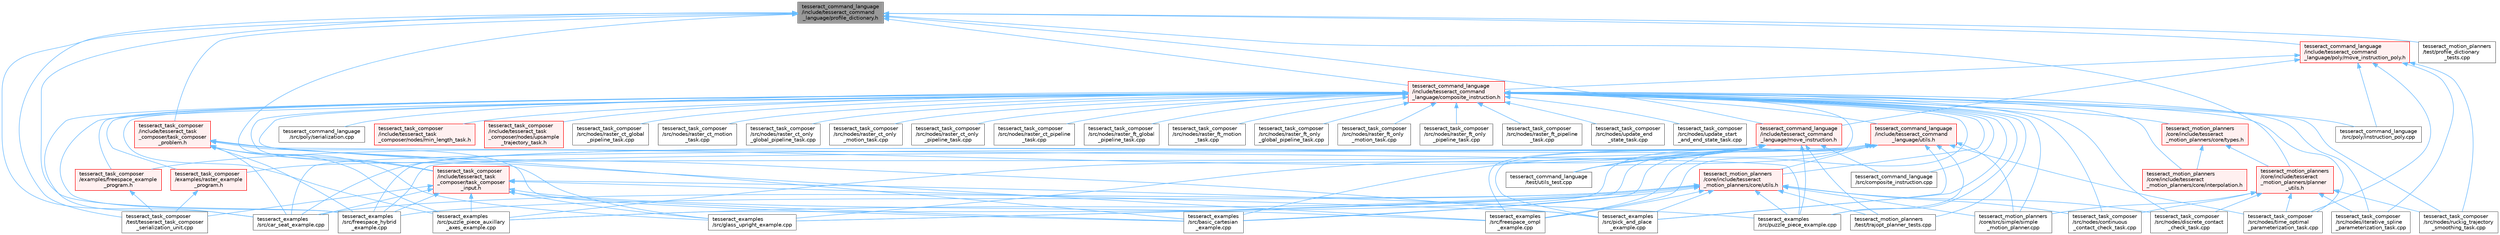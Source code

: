 digraph "tesseract_command_language/include/tesseract_command_language/profile_dictionary.h"
{
 // LATEX_PDF_SIZE
  bgcolor="transparent";
  edge [fontname=Helvetica,fontsize=10,labelfontname=Helvetica,labelfontsize=10];
  node [fontname=Helvetica,fontsize=10,shape=box,height=0.2,width=0.4];
  Node1 [label="tesseract_command_language\l/include/tesseract_command\l_language/profile_dictionary.h",height=0.2,width=0.4,color="gray40", fillcolor="grey60", style="filled", fontcolor="black",tooltip="This is a profile dictionary for storing all profiles."];
  Node1 -> Node2 [dir="back",color="steelblue1",style="solid"];
  Node2 [label="tesseract_command_language\l/include/tesseract_command\l_language/composite_instruction.h",height=0.2,width=0.4,color="red", fillcolor="#FFF0F0", style="filled",URL="$d5/df7/composite__instruction_8h.html",tooltip=" "];
  Node2 -> Node3 [dir="back",color="steelblue1",style="solid"];
  Node3 [label="tesseract_command_language\l/include/tesseract_command\l_language/utils.h",height=0.2,width=0.4,color="red", fillcolor="#FFF0F0", style="filled",URL="$d6/d75/tesseract__command__language_2include_2tesseract__command__language_2utils_8h.html",tooltip=" "];
  Node3 -> Node7 [dir="back",color="steelblue1",style="solid"];
  Node7 [label="tesseract_command_language\l/test/utils_test.cpp",height=0.2,width=0.4,color="grey40", fillcolor="white", style="filled",URL="$d8/df6/tesseract__command__language_2test_2utils__test_8cpp.html",tooltip=" "];
  Node3 -> Node8 [dir="back",color="steelblue1",style="solid"];
  Node8 [label="tesseract_examples\l/src/basic_cartesian\l_example.cpp",height=0.2,width=0.4,color="grey40", fillcolor="white", style="filled",URL="$da/d69/basic__cartesian__example_8cpp.html",tooltip=" "];
  Node3 -> Node9 [dir="back",color="steelblue1",style="solid"];
  Node9 [label="tesseract_examples\l/src/car_seat_example.cpp",height=0.2,width=0.4,color="grey40", fillcolor="white", style="filled",URL="$d0/d87/car__seat__example_8cpp.html",tooltip="Car seat example implementation."];
  Node3 -> Node10 [dir="back",color="steelblue1",style="solid"];
  Node10 [label="tesseract_examples\l/src/freespace_hybrid\l_example.cpp",height=0.2,width=0.4,color="grey40", fillcolor="white", style="filled",URL="$d1/dda/freespace__hybrid__example_8cpp.html",tooltip=" "];
  Node3 -> Node11 [dir="back",color="steelblue1",style="solid"];
  Node11 [label="tesseract_examples\l/src/freespace_ompl\l_example.cpp",height=0.2,width=0.4,color="grey40", fillcolor="white", style="filled",URL="$d1/d33/freespace__ompl__example_8cpp.html",tooltip="An example of a feespace motion planning with OMPL."];
  Node3 -> Node12 [dir="back",color="steelblue1",style="solid"];
  Node12 [label="tesseract_examples\l/src/glass_upright_example.cpp",height=0.2,width=0.4,color="grey40", fillcolor="white", style="filled",URL="$dc/da1/glass__upright__example_8cpp.html",tooltip="Glass upright example implementation."];
  Node3 -> Node13 [dir="back",color="steelblue1",style="solid"];
  Node13 [label="tesseract_examples\l/src/pick_and_place\l_example.cpp",height=0.2,width=0.4,color="grey40", fillcolor="white", style="filled",URL="$d9/d6a/pick__and__place__example_8cpp.html",tooltip="Pick and place implementation."];
  Node3 -> Node14 [dir="back",color="steelblue1",style="solid"];
  Node14 [label="tesseract_examples\l/src/puzzle_piece_auxillary\l_axes_example.cpp",height=0.2,width=0.4,color="grey40", fillcolor="white", style="filled",URL="$d3/d7e/puzzle__piece__auxillary__axes__example_8cpp.html",tooltip="Puzzle piece auxillary axes implementation."];
  Node3 -> Node15 [dir="back",color="steelblue1",style="solid"];
  Node15 [label="tesseract_examples\l/src/puzzle_piece_example.cpp",height=0.2,width=0.4,color="grey40", fillcolor="white", style="filled",URL="$dd/d8f/puzzle__piece__example_8cpp.html",tooltip="Puzzle piece example implementation."];
  Node3 -> Node16 [dir="back",color="steelblue1",style="solid"];
  Node16 [label="tesseract_motion_planners\l/core/include/tesseract\l_motion_planners/core/utils.h",height=0.2,width=0.4,color="red", fillcolor="#FFF0F0", style="filled",URL="$d9/d8b/tesseract__motion__planners_2core_2include_2tesseract__motion__planners_2core_2utils_8h.html",tooltip="Planner utility functions."];
  Node16 -> Node8 [dir="back",color="steelblue1",style="solid"];
  Node16 -> Node9 [dir="back",color="steelblue1",style="solid"];
  Node16 -> Node10 [dir="back",color="steelblue1",style="solid"];
  Node16 -> Node11 [dir="back",color="steelblue1",style="solid"];
  Node16 -> Node12 [dir="back",color="steelblue1",style="solid"];
  Node16 -> Node13 [dir="back",color="steelblue1",style="solid"];
  Node16 -> Node14 [dir="back",color="steelblue1",style="solid"];
  Node16 -> Node15 [dir="back",color="steelblue1",style="solid"];
  Node16 -> Node30 [dir="back",color="steelblue1",style="solid"];
  Node30 [label="tesseract_motion_planners\l/core/src/simple/simple\l_motion_planner.cpp",height=0.2,width=0.4,color="grey40", fillcolor="white", style="filled",URL="$dc/d28/simple__motion__planner_8cpp.html",tooltip="The simple planner is meant to be a tool for assigning values to the seed. The planner simply loops o..."];
  Node16 -> Node23 [dir="back",color="steelblue1",style="solid"];
  Node23 [label="tesseract_motion_planners\l/test/trajopt_planner_tests.cpp",height=0.2,width=0.4,color="grey40", fillcolor="white", style="filled",URL="$db/d0c/trajopt__planner__tests_8cpp.html",tooltip=" "];
  Node16 -> Node38 [dir="back",color="steelblue1",style="solid"];
  Node38 [label="tesseract_task_composer\l/src/nodes/continuous\l_contact_check_task.cpp",height=0.2,width=0.4,color="grey40", fillcolor="white", style="filled",URL="$d6/da7/continuous__contact__check__task_8cpp.html",tooltip="Continuous collision check trajectory."];
  Node16 -> Node39 [dir="back",color="steelblue1",style="solid"];
  Node39 [label="tesseract_task_composer\l/src/nodes/discrete_contact\l_check_task.cpp",height=0.2,width=0.4,color="grey40", fillcolor="white", style="filled",URL="$df/d36/discrete__contact__check__task_8cpp.html",tooltip="Discrete collision check trajectory."];
  Node3 -> Node30 [dir="back",color="steelblue1",style="solid"];
  Node3 -> Node49 [dir="back",color="steelblue1",style="solid"];
  Node49 [label="tesseract_task_composer\l/src/nodes/time_optimal\l_parameterization_task.cpp",height=0.2,width=0.4,color="grey40", fillcolor="white", style="filled",URL="$d4/df4/time__optimal__parameterization__task_8cpp.html",tooltip=" "];
  Node2 -> Node54 [dir="back",color="steelblue1",style="solid"];
  Node54 [label="tesseract_command_language\l/src/composite_instruction.cpp",height=0.2,width=0.4,color="grey40", fillcolor="white", style="filled",URL="$db/d22/composite__instruction_8cpp.html",tooltip=" "];
  Node2 -> Node55 [dir="back",color="steelblue1",style="solid"];
  Node55 [label="tesseract_command_language\l/src/poly/instruction_poly.cpp",height=0.2,width=0.4,color="grey40", fillcolor="white", style="filled",URL="$d5/d10/instruction__poly_8cpp.html",tooltip=" "];
  Node2 -> Node56 [dir="back",color="steelblue1",style="solid"];
  Node56 [label="tesseract_command_language\l/src/poly/serialization.cpp",height=0.2,width=0.4,color="grey40", fillcolor="white", style="filled",URL="$d6/d5a/serialization_8cpp.html",tooltip=" "];
  Node2 -> Node7 [dir="back",color="steelblue1",style="solid"];
  Node2 -> Node8 [dir="back",color="steelblue1",style="solid"];
  Node2 -> Node9 [dir="back",color="steelblue1",style="solid"];
  Node2 -> Node10 [dir="back",color="steelblue1",style="solid"];
  Node2 -> Node11 [dir="back",color="steelblue1",style="solid"];
  Node2 -> Node12 [dir="back",color="steelblue1",style="solid"];
  Node2 -> Node13 [dir="back",color="steelblue1",style="solid"];
  Node2 -> Node14 [dir="back",color="steelblue1",style="solid"];
  Node2 -> Node15 [dir="back",color="steelblue1",style="solid"];
  Node2 -> Node57 [dir="back",color="steelblue1",style="solid"];
  Node57 [label="tesseract_motion_planners\l/core/include/tesseract\l_motion_planners/core/interpolation.h",height=0.2,width=0.4,color="red", fillcolor="#FFF0F0", style="filled",URL="$d3/d08/interpolation_8h.html",tooltip="Provides interpolation utils."];
  Node2 -> Node58 [dir="back",color="steelblue1",style="solid"];
  Node58 [label="tesseract_motion_planners\l/core/include/tesseract\l_motion_planners/core/types.h",height=0.2,width=0.4,color="red", fillcolor="#FFF0F0", style="filled",URL="$d1/d6d/tesseract__motion__planners_2core_2include_2tesseract__motion__planners_2core_2types_8h.html",tooltip=" "];
  Node58 -> Node57 [dir="back",color="steelblue1",style="solid"];
  Node58 -> Node81 [dir="back",color="steelblue1",style="solid"];
  Node81 [label="tesseract_motion_planners\l/core/include/tesseract\l_motion_planners/planner\l_utils.h",height=0.2,width=0.4,color="red", fillcolor="#FFF0F0", style="filled",URL="$da/de3/planner__utils_8h.html",tooltip=" "];
  Node81 -> Node30 [dir="back",color="steelblue1",style="solid"];
  Node81 -> Node38 [dir="back",color="steelblue1",style="solid"];
  Node81 -> Node39 [dir="back",color="steelblue1",style="solid"];
  Node81 -> Node83 [dir="back",color="steelblue1",style="solid"];
  Node83 [label="tesseract_task_composer\l/src/nodes/iterative_spline\l_parameterization_task.cpp",height=0.2,width=0.4,color="grey40", fillcolor="white", style="filled",URL="$d8/dfa/iterative__spline__parameterization__task_8cpp.html",tooltip="Perform iterative spline time parameterization."];
  Node81 -> Node84 [dir="back",color="steelblue1",style="solid"];
  Node84 [label="tesseract_task_composer\l/src/nodes/ruckig_trajectory\l_smoothing_task.cpp",height=0.2,width=0.4,color="grey40", fillcolor="white", style="filled",URL="$d6/d36/ruckig__trajectory__smoothing__task_8cpp.html",tooltip=" "];
  Node81 -> Node49 [dir="back",color="steelblue1",style="solid"];
  Node2 -> Node16 [dir="back",color="steelblue1",style="solid"];
  Node2 -> Node30 [dir="back",color="steelblue1",style="solid"];
  Node2 -> Node23 [dir="back",color="steelblue1",style="solid"];
  Node2 -> Node90 [dir="back",color="steelblue1",style="solid"];
  Node90 [label="tesseract_task_composer\l/examples/freespace_example\l_program.h",height=0.2,width=0.4,color="red", fillcolor="#FFF0F0", style="filled",URL="$d2/d98/freespace__example__program_8h.html",tooltip=" "];
  Node90 -> Node91 [dir="back",color="steelblue1",style="solid"];
  Node91 [label="tesseract_task_composer\l/test/tesseract_task_composer\l_serialization_unit.cpp",height=0.2,width=0.4,color="grey40", fillcolor="white", style="filled",URL="$d6/da6/tesseract__task__composer__serialization__unit_8cpp.html",tooltip=" "];
  Node2 -> Node92 [dir="back",color="steelblue1",style="solid"];
  Node92 [label="tesseract_task_composer\l/examples/raster_example\l_program.h",height=0.2,width=0.4,color="red", fillcolor="#FFF0F0", style="filled",URL="$db/d2d/raster__example__program_8h.html",tooltip="Example raster paths."];
  Node92 -> Node91 [dir="back",color="steelblue1",style="solid"];
  Node2 -> Node93 [dir="back",color="steelblue1",style="solid"];
  Node93 [label="tesseract_task_composer\l/include/tesseract_task\l_composer/nodes/min_length_task.h",height=0.2,width=0.4,color="red", fillcolor="#FFF0F0", style="filled",URL="$d3/d6c/min__length__task_8h.html",tooltip="Task for processing the seed so it meets a minimum length. Planners like trajopt need at least 10 sta..."];
  Node2 -> Node94 [dir="back",color="steelblue1",style="solid"];
  Node94 [label="tesseract_task_composer\l/include/tesseract_task\l_composer/nodes/upsample\l_trajectory_task.h",height=0.2,width=0.4,color="red", fillcolor="#FFF0F0", style="filled",URL="$d9/d9a/upsample__trajectory__task_8h.html",tooltip=" "];
  Node2 -> Node38 [dir="back",color="steelblue1",style="solid"];
  Node2 -> Node39 [dir="back",color="steelblue1",style="solid"];
  Node2 -> Node83 [dir="back",color="steelblue1",style="solid"];
  Node2 -> Node95 [dir="back",color="steelblue1",style="solid"];
  Node95 [label="tesseract_task_composer\l/src/nodes/raster_ct_global\l_pipeline_task.cpp",height=0.2,width=0.4,color="grey40", fillcolor="white", style="filled",URL="$dd/d2e/raster__ct__global__pipeline__task_8cpp.html",tooltip=" "];
  Node2 -> Node96 [dir="back",color="steelblue1",style="solid"];
  Node96 [label="tesseract_task_composer\l/src/nodes/raster_ct_motion\l_task.cpp",height=0.2,width=0.4,color="grey40", fillcolor="white", style="filled",URL="$d2/d01/raster__ct__motion__task_8cpp.html",tooltip="Raster motion planning task with cartesian transitions."];
  Node2 -> Node97 [dir="back",color="steelblue1",style="solid"];
  Node97 [label="tesseract_task_composer\l/src/nodes/raster_ct_only\l_global_pipeline_task.cpp",height=0.2,width=0.4,color="grey40", fillcolor="white", style="filled",URL="$d6/dac/raster__ct__only__global__pipeline__task_8cpp.html",tooltip=" "];
  Node2 -> Node98 [dir="back",color="steelblue1",style="solid"];
  Node98 [label="tesseract_task_composer\l/src/nodes/raster_ct_only\l_motion_task.cpp",height=0.2,width=0.4,color="grey40", fillcolor="white", style="filled",URL="$d7/d41/raster__ct__only__motion__task_8cpp.html",tooltip="Plans raster paths with cartesian transitions."];
  Node2 -> Node99 [dir="back",color="steelblue1",style="solid"];
  Node99 [label="tesseract_task_composer\l/src/nodes/raster_ct_only\l_pipeline_task.cpp",height=0.2,width=0.4,color="grey40", fillcolor="white", style="filled",URL="$d5/d70/raster__ct__only__pipeline__task_8cpp.html",tooltip=" "];
  Node2 -> Node100 [dir="back",color="steelblue1",style="solid"];
  Node100 [label="tesseract_task_composer\l/src/nodes/raster_ct_pipeline\l_task.cpp",height=0.2,width=0.4,color="grey40", fillcolor="white", style="filled",URL="$dc/d61/raster__ct__pipeline__task_8cpp.html",tooltip=" "];
  Node2 -> Node101 [dir="back",color="steelblue1",style="solid"];
  Node101 [label="tesseract_task_composer\l/src/nodes/raster_ft_global\l_pipeline_task.cpp",height=0.2,width=0.4,color="grey40", fillcolor="white", style="filled",URL="$dd/d2d/raster__ft__global__pipeline__task_8cpp.html",tooltip=" "];
  Node2 -> Node102 [dir="back",color="steelblue1",style="solid"];
  Node102 [label="tesseract_task_composer\l/src/nodes/raster_ft_motion\l_task.cpp",height=0.2,width=0.4,color="grey40", fillcolor="white", style="filled",URL="$df/dad/raster__ft__motion__task_8cpp.html",tooltip="Raster motion planning task with freespace transitions."];
  Node2 -> Node103 [dir="back",color="steelblue1",style="solid"];
  Node103 [label="tesseract_task_composer\l/src/nodes/raster_ft_only\l_global_pipeline_task.cpp",height=0.2,width=0.4,color="grey40", fillcolor="white", style="filled",URL="$d5/d2e/raster__ft__only__global__pipeline__task_8cpp.html",tooltip=" "];
  Node2 -> Node104 [dir="back",color="steelblue1",style="solid"];
  Node104 [label="tesseract_task_composer\l/src/nodes/raster_ft_only\l_motion_task.cpp",height=0.2,width=0.4,color="grey40", fillcolor="white", style="filled",URL="$d8/d4b/raster__ft__only__motion__task_8cpp.html",tooltip="Plans raster paths with freespace transitions."];
  Node2 -> Node105 [dir="back",color="steelblue1",style="solid"];
  Node105 [label="tesseract_task_composer\l/src/nodes/raster_ft_only\l_pipeline_task.cpp",height=0.2,width=0.4,color="grey40", fillcolor="white", style="filled",URL="$d4/dfc/raster__ft__only__pipeline__task_8cpp.html",tooltip=" "];
  Node2 -> Node106 [dir="back",color="steelblue1",style="solid"];
  Node106 [label="tesseract_task_composer\l/src/nodes/raster_ft_pipeline\l_task.cpp",height=0.2,width=0.4,color="grey40", fillcolor="white", style="filled",URL="$dc/dfb/raster__ft__pipeline__task_8cpp.html",tooltip=" "];
  Node2 -> Node84 [dir="back",color="steelblue1",style="solid"];
  Node2 -> Node49 [dir="back",color="steelblue1",style="solid"];
  Node2 -> Node107 [dir="back",color="steelblue1",style="solid"];
  Node107 [label="tesseract_task_composer\l/src/nodes/update_end\l_state_task.cpp",height=0.2,width=0.4,color="grey40", fillcolor="white", style="filled",URL="$d1/d48/update__end__state__task_8cpp.html",tooltip=" "];
  Node2 -> Node108 [dir="back",color="steelblue1",style="solid"];
  Node108 [label="tesseract_task_composer\l/src/nodes/update_start\l_and_end_state_task.cpp",height=0.2,width=0.4,color="grey40", fillcolor="white", style="filled",URL="$d7/d0f/update__start__and__end__state__task_8cpp.html",tooltip=" "];
  Node1 -> Node116 [dir="back",color="steelblue1",style="solid"];
  Node116 [label="tesseract_command_language\l/include/tesseract_command\l_language/move_instruction.h",height=0.2,width=0.4,color="red", fillcolor="#FFF0F0", style="filled",URL="$da/d74/move__instruction_8h.html",tooltip=" "];
  Node116 -> Node54 [dir="back",color="steelblue1",style="solid"];
  Node116 -> Node7 [dir="back",color="steelblue1",style="solid"];
  Node116 -> Node8 [dir="back",color="steelblue1",style="solid"];
  Node116 -> Node9 [dir="back",color="steelblue1",style="solid"];
  Node116 -> Node10 [dir="back",color="steelblue1",style="solid"];
  Node116 -> Node11 [dir="back",color="steelblue1",style="solid"];
  Node116 -> Node12 [dir="back",color="steelblue1",style="solid"];
  Node116 -> Node13 [dir="back",color="steelblue1",style="solid"];
  Node116 -> Node14 [dir="back",color="steelblue1",style="solid"];
  Node116 -> Node15 [dir="back",color="steelblue1",style="solid"];
  Node116 -> Node23 [dir="back",color="steelblue1",style="solid"];
  Node116 -> Node90 [dir="back",color="steelblue1",style="solid"];
  Node116 -> Node92 [dir="back",color="steelblue1",style="solid"];
  Node1 -> Node119 [dir="back",color="steelblue1",style="solid"];
  Node119 [label="tesseract_command_language\l/include/tesseract_command\l_language/poly/move_instruction_poly.h",height=0.2,width=0.4,color="red", fillcolor="#FFF0F0", style="filled",URL="$dc/df1/move__instruction__poly_8h.html",tooltip="The move instruction interface."];
  Node119 -> Node2 [dir="back",color="steelblue1",style="solid"];
  Node119 -> Node116 [dir="back",color="steelblue1",style="solid"];
  Node119 -> Node55 [dir="back",color="steelblue1",style="solid"];
  Node119 -> Node83 [dir="back",color="steelblue1",style="solid"];
  Node119 -> Node84 [dir="back",color="steelblue1",style="solid"];
  Node119 -> Node49 [dir="back",color="steelblue1",style="solid"];
  Node1 -> Node9 [dir="back",color="steelblue1",style="solid"];
  Node1 -> Node10 [dir="back",color="steelblue1",style="solid"];
  Node1 -> Node81 [dir="back",color="steelblue1",style="solid"];
  Node1 -> Node143 [dir="back",color="steelblue1",style="solid"];
  Node143 [label="tesseract_motion_planners\l/test/profile_dictionary\l_tests.cpp",height=0.2,width=0.4,color="grey40", fillcolor="white", style="filled",URL="$d0/dfe/profile__dictionary__tests_8cpp.html",tooltip=" "];
  Node1 -> Node144 [dir="back",color="steelblue1",style="solid"];
  Node144 [label="tesseract_task_composer\l/include/tesseract_task\l_composer/task_composer\l_input.h",height=0.2,width=0.4,color="red", fillcolor="#FFF0F0", style="filled",URL="$db/ddf/task__composer__input_8h.html",tooltip="The input data structure to the pipeline."];
  Node144 -> Node8 [dir="back",color="steelblue1",style="solid"];
  Node144 -> Node9 [dir="back",color="steelblue1",style="solid"];
  Node144 -> Node10 [dir="back",color="steelblue1",style="solid"];
  Node144 -> Node11 [dir="back",color="steelblue1",style="solid"];
  Node144 -> Node12 [dir="back",color="steelblue1",style="solid"];
  Node144 -> Node13 [dir="back",color="steelblue1",style="solid"];
  Node144 -> Node14 [dir="back",color="steelblue1",style="solid"];
  Node144 -> Node15 [dir="back",color="steelblue1",style="solid"];
  Node144 -> Node91 [dir="back",color="steelblue1",style="solid"];
  Node1 -> Node204 [dir="back",color="steelblue1",style="solid"];
  Node204 [label="tesseract_task_composer\l/include/tesseract_task\l_composer/task_composer\l_problem.h",height=0.2,width=0.4,color="red", fillcolor="#FFF0F0", style="filled",URL="$d7/d6d/task__composer__problem_8h.html",tooltip="A task composer server problem."];
  Node204 -> Node8 [dir="back",color="steelblue1",style="solid"];
  Node204 -> Node9 [dir="back",color="steelblue1",style="solid"];
  Node204 -> Node10 [dir="back",color="steelblue1",style="solid"];
  Node204 -> Node11 [dir="back",color="steelblue1",style="solid"];
  Node204 -> Node12 [dir="back",color="steelblue1",style="solid"];
  Node204 -> Node13 [dir="back",color="steelblue1",style="solid"];
  Node204 -> Node14 [dir="back",color="steelblue1",style="solid"];
  Node204 -> Node15 [dir="back",color="steelblue1",style="solid"];
  Node204 -> Node144 [dir="back",color="steelblue1",style="solid"];
  Node1 -> Node91 [dir="back",color="steelblue1",style="solid"];
}
